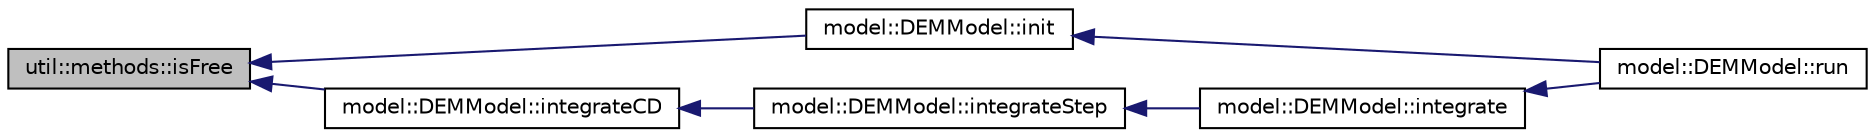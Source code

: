 digraph "util::methods::isFree"
{
  edge [fontname="Helvetica",fontsize="10",labelfontname="Helvetica",labelfontsize="10"];
  node [fontname="Helvetica",fontsize="10",shape=record];
  rankdir="LR";
  Node5 [label="util::methods::isFree",height=0.2,width=0.4,color="black", fillcolor="grey75", style="filled", fontcolor="black"];
  Node5 -> Node6 [dir="back",color="midnightblue",fontsize="10",style="solid",fontname="Helvetica"];
  Node6 [label="model::DEMModel::init",height=0.2,width=0.4,color="black", fillcolor="white", style="filled",URL="$classmodel_1_1DEMModel.html#a934129b5f683dc4ce250b8c9a6fc9228",tooltip="Initialize remaining data members. "];
  Node6 -> Node7 [dir="back",color="midnightblue",fontsize="10",style="solid",fontname="Helvetica"];
  Node7 [label="model::DEMModel::run",height=0.2,width=0.4,color="black", fillcolor="white", style="filled",URL="$classmodel_1_1DEMModel.html#ae8eba7a12449983fa10d07e3b7374512",tooltip="Main driver to simulate. "];
  Node5 -> Node8 [dir="back",color="midnightblue",fontsize="10",style="solid",fontname="Helvetica"];
  Node8 [label="model::DEMModel::integrateCD",height=0.2,width=0.4,color="black", fillcolor="white", style="filled",URL="$classmodel_1_1DEMModel.html#abd7dd108a6c28579f46f4782e95d2ff6",tooltip="Perform time integration using central-difference scheme. "];
  Node8 -> Node9 [dir="back",color="midnightblue",fontsize="10",style="solid",fontname="Helvetica"];
  Node9 [label="model::DEMModel::integrateStep",height=0.2,width=0.4,color="black", fillcolor="white", style="filled",URL="$classmodel_1_1DEMModel.html#a482cc830bfc95a67f6c3c9e22999a115",tooltip="Performs one time step. "];
  Node9 -> Node10 [dir="back",color="midnightblue",fontsize="10",style="solid",fontname="Helvetica"];
  Node10 [label="model::DEMModel::integrate",height=0.2,width=0.4,color="black", fillcolor="white", style="filled",URL="$classmodel_1_1DEMModel.html#a209921f6ad32b4f193c25d7923c7e25c",tooltip="Perform time integration. "];
  Node10 -> Node7 [dir="back",color="midnightblue",fontsize="10",style="solid",fontname="Helvetica"];
}
